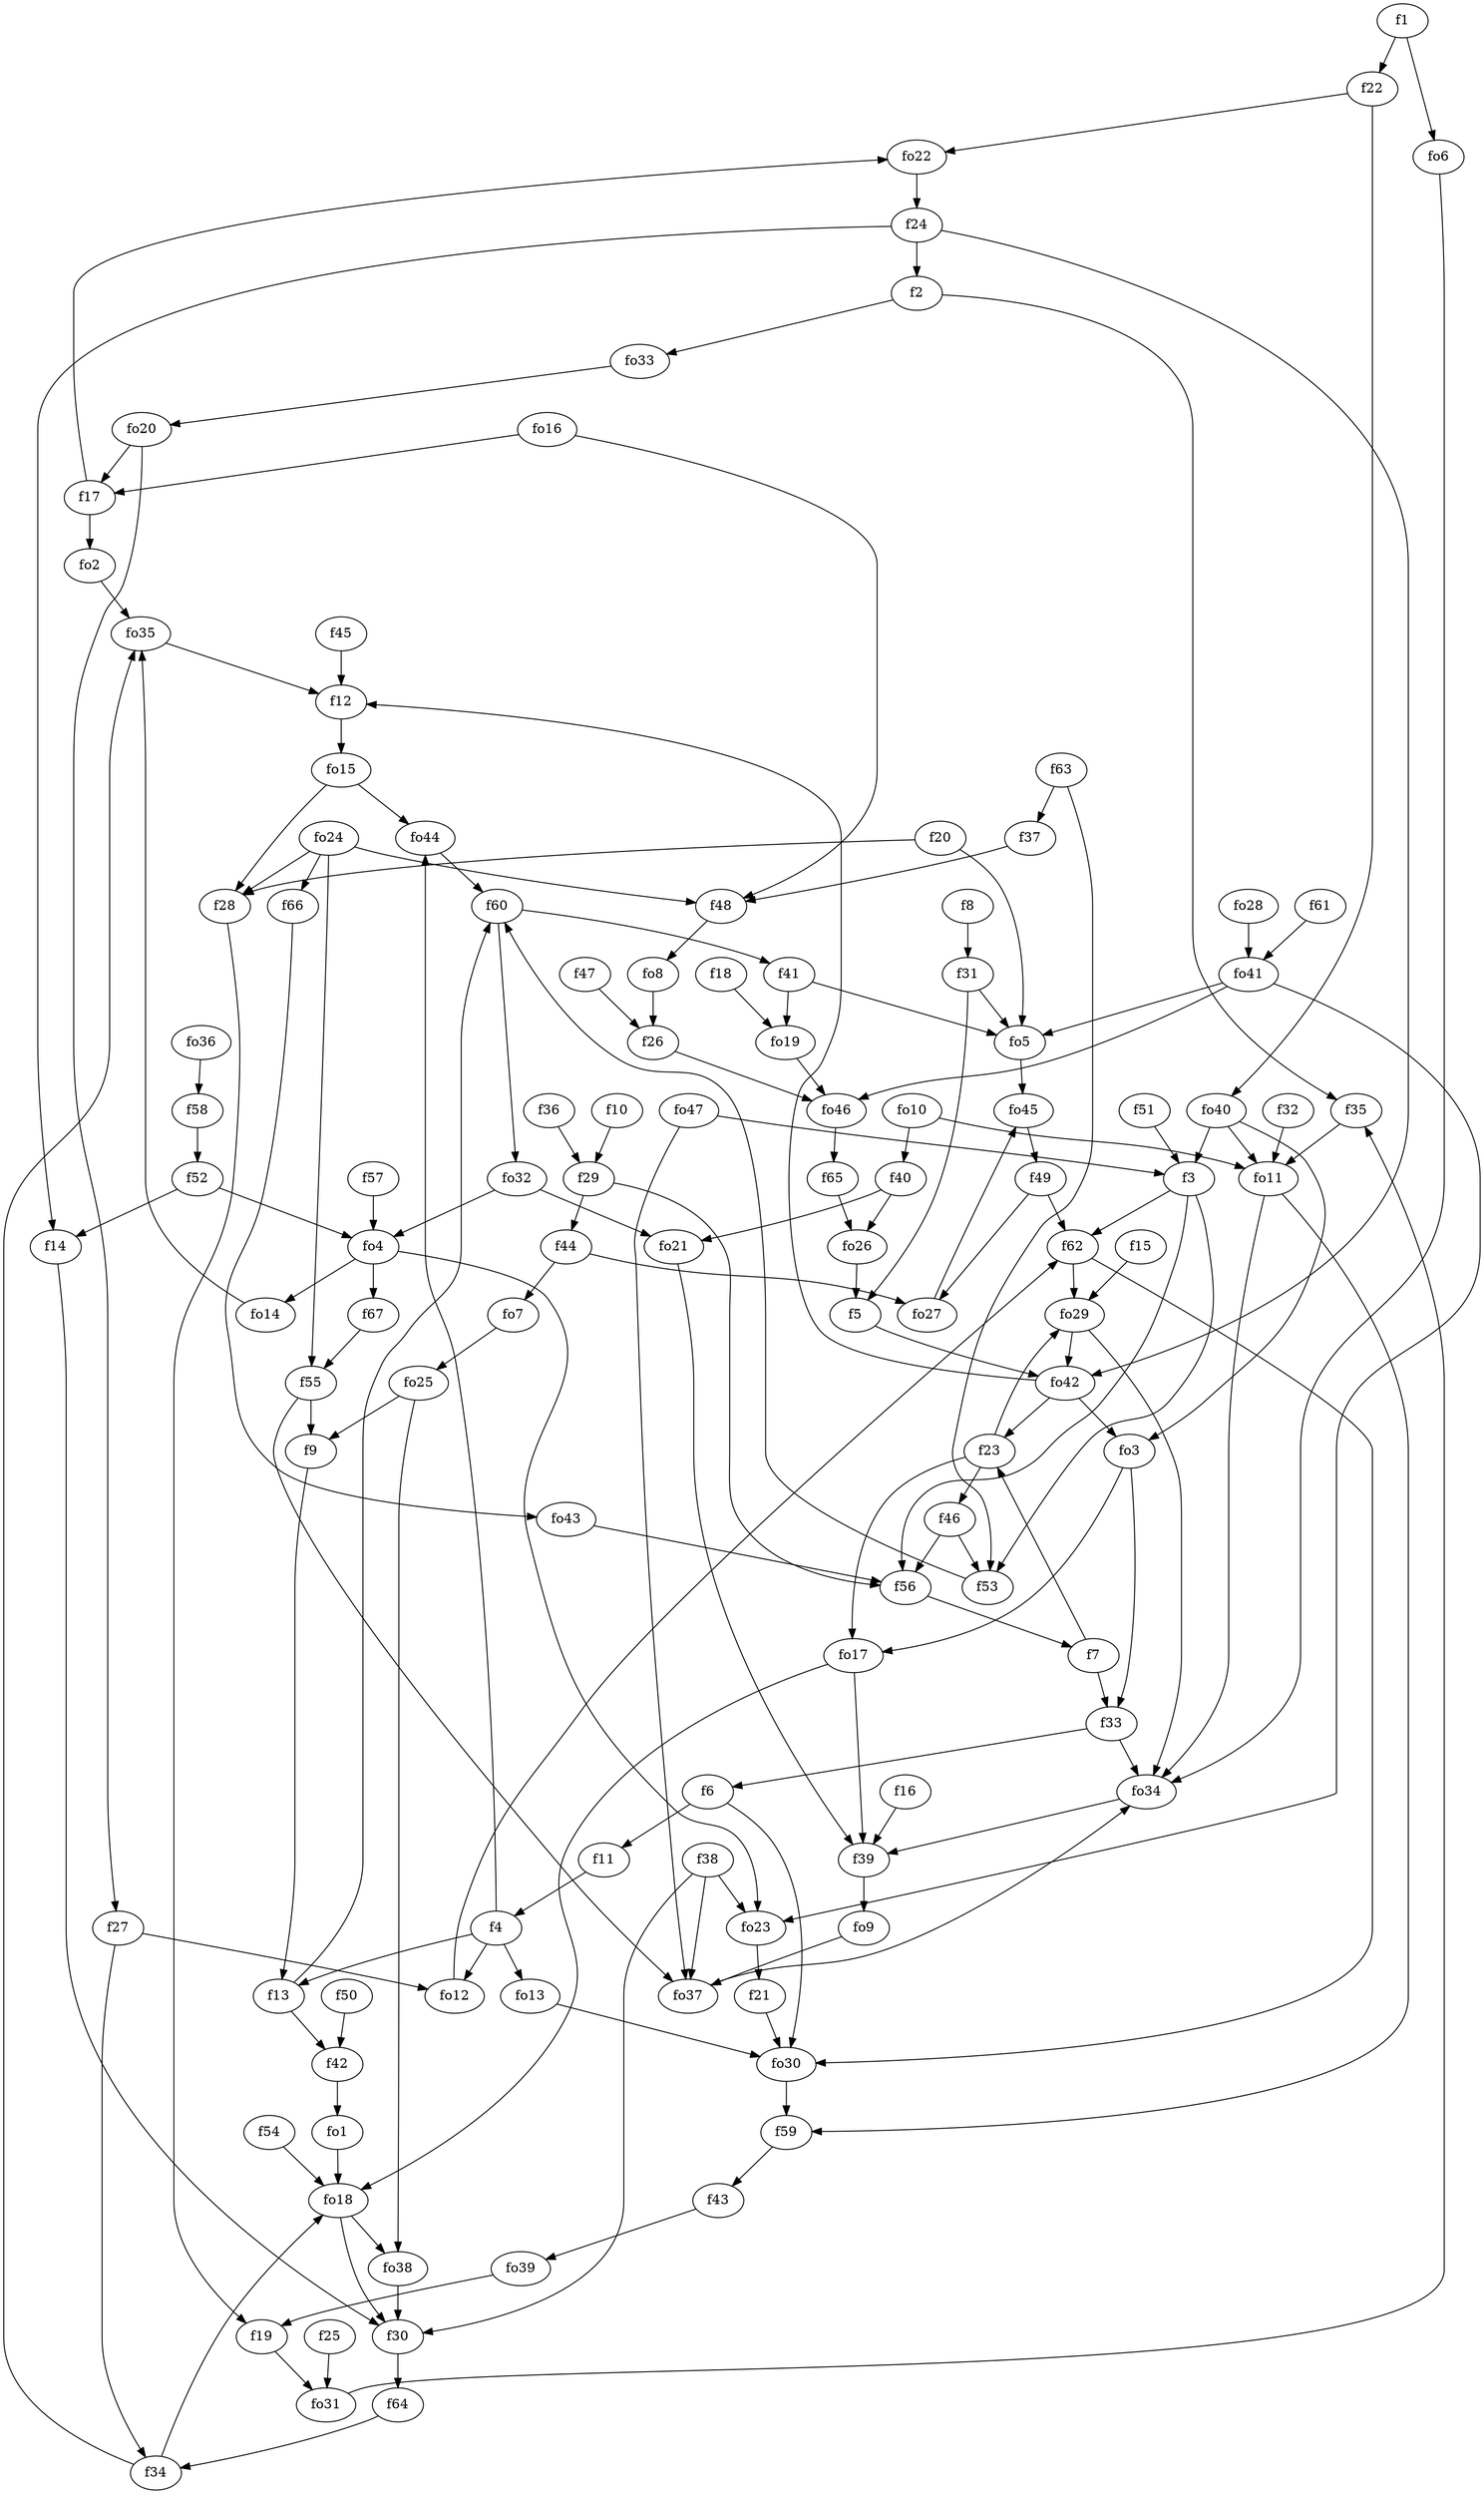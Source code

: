 strict digraph  {
f1;
f2;
f3;
f4;
f5;
f6;
f7;
f8;
f9;
f10;
f11;
f12;
f13;
f14;
f15;
f16;
f17;
f18;
f19;
f20;
f21;
f22;
f23;
f24;
f25;
f26;
f27;
f28;
f29;
f30;
f31;
f32;
f33;
f34;
f35;
f36;
f37;
f38;
f39;
f40;
f41;
f42;
f43;
f44;
f45;
f46;
f47;
f48;
f49;
f50;
f51;
f52;
f53;
f54;
f55;
f56;
f57;
f58;
f59;
f60;
f61;
f62;
f63;
f64;
f65;
f66;
f67;
fo1;
fo2;
fo3;
fo4;
fo5;
fo6;
fo7;
fo8;
fo9;
fo10;
fo11;
fo12;
fo13;
fo14;
fo15;
fo16;
fo17;
fo18;
fo19;
fo20;
fo21;
fo22;
fo23;
fo24;
fo25;
fo26;
fo27;
fo28;
fo29;
fo30;
fo31;
fo32;
fo33;
fo34;
fo35;
fo36;
fo37;
fo38;
fo39;
fo40;
fo41;
fo42;
fo43;
fo44;
fo45;
fo46;
fo47;
f1 -> fo6  [weight=2];
f1 -> f22  [weight=2];
f2 -> f35  [weight=2];
f2 -> fo33  [weight=2];
f3 -> f53  [weight=2];
f3 -> f62  [weight=2];
f3 -> f56  [weight=2];
f4 -> f13  [weight=2];
f4 -> fo13  [weight=2];
f4 -> fo44  [weight=2];
f4 -> fo12  [weight=2];
f5 -> fo42  [weight=2];
f6 -> f11  [weight=2];
f6 -> fo30  [weight=2];
f7 -> f33  [weight=2];
f7 -> f23  [weight=2];
f8 -> f31  [weight=2];
f9 -> f13  [weight=2];
f10 -> f29  [weight=2];
f11 -> f4  [weight=2];
f12 -> fo15  [weight=2];
f13 -> f60  [weight=2];
f13 -> f42  [weight=2];
f14 -> f30  [weight=2];
f15 -> fo29  [weight=2];
f16 -> f39  [weight=2];
f17 -> fo2  [weight=2];
f17 -> fo22  [weight=2];
f18 -> fo19  [weight=2];
f19 -> fo31  [weight=2];
f20 -> f28  [weight=2];
f20 -> fo5  [weight=2];
f21 -> fo30  [weight=2];
f22 -> fo22  [weight=2];
f22 -> fo40  [weight=2];
f23 -> fo17  [weight=2];
f23 -> fo29  [weight=2];
f23 -> f46  [weight=2];
f24 -> f14  [weight=2];
f24 -> f2  [weight=2];
f24 -> fo42  [weight=2];
f25 -> fo31  [weight=2];
f26 -> fo46  [weight=2];
f27 -> f34  [weight=2];
f27 -> fo12  [weight=2];
f28 -> f19  [weight=2];
f29 -> f56  [weight=2];
f29 -> f44  [weight=2];
f30 -> f64  [weight=2];
f31 -> fo5  [weight=2];
f31 -> f5  [weight=2];
f32 -> fo11  [weight=2];
f33 -> fo34  [weight=2];
f33 -> f6  [weight=2];
f34 -> fo18  [weight=2];
f34 -> fo35  [weight=2];
f35 -> fo11  [weight=2];
f36 -> f29  [weight=2];
f37 -> f48  [weight=2];
f38 -> f30  [weight=2];
f38 -> fo37  [weight=2];
f38 -> fo23  [weight=2];
f39 -> fo9  [weight=2];
f40 -> fo26  [weight=2];
f40 -> fo21  [weight=2];
f41 -> fo5  [weight=2];
f41 -> fo19  [weight=2];
f42 -> fo1  [weight=2];
f43 -> fo39  [weight=2];
f44 -> fo27  [weight=2];
f44 -> fo7  [weight=2];
f45 -> f12  [weight=2];
f46 -> f53  [weight=2];
f46 -> f56  [weight=2];
f47 -> f26  [weight=2];
f48 -> fo8  [weight=2];
f49 -> f62  [weight=2];
f49 -> fo27  [weight=2];
f50 -> f42  [weight=2];
f51 -> f3  [weight=2];
f52 -> f14  [weight=2];
f52 -> fo4  [weight=2];
f53 -> f60  [weight=2];
f54 -> fo18  [weight=2];
f55 -> f9  [weight=2];
f55 -> fo37  [weight=2];
f56 -> f7  [weight=2];
f57 -> fo4  [weight=2];
f58 -> f52  [weight=2];
f59 -> f43  [weight=2];
f60 -> fo32  [weight=2];
f60 -> f41  [weight=2];
f61 -> fo41  [weight=2];
f62 -> fo29  [weight=2];
f62 -> fo30  [weight=2];
f63 -> f53  [weight=2];
f63 -> f37  [weight=2];
f64 -> f34  [weight=2];
f65 -> fo26  [weight=2];
f66 -> fo43  [weight=2];
f67 -> f55  [weight=2];
fo1 -> fo18  [weight=2];
fo2 -> fo35  [weight=2];
fo3 -> fo17  [weight=2];
fo3 -> f33  [weight=2];
fo4 -> fo14  [weight=2];
fo4 -> fo23  [weight=2];
fo4 -> f67  [weight=2];
fo5 -> fo45  [weight=2];
fo6 -> fo34  [weight=2];
fo7 -> fo25  [weight=2];
fo8 -> f26  [weight=2];
fo9 -> fo37  [weight=2];
fo10 -> fo11  [weight=2];
fo10 -> f40  [weight=2];
fo11 -> fo34  [weight=2];
fo11 -> f59  [weight=2];
fo12 -> f62  [weight=2];
fo13 -> fo30  [weight=2];
fo14 -> fo35  [weight=2];
fo15 -> fo44  [weight=2];
fo15 -> f28  [weight=2];
fo16 -> f48  [weight=2];
fo16 -> f17  [weight=2];
fo17 -> f39  [weight=2];
fo17 -> fo18  [weight=2];
fo18 -> f30  [weight=2];
fo18 -> fo38  [weight=2];
fo19 -> fo46  [weight=2];
fo20 -> f27  [weight=2];
fo20 -> f17  [weight=2];
fo21 -> f39  [weight=2];
fo22 -> f24  [weight=2];
fo23 -> f21  [weight=2];
fo24 -> f28  [weight=2];
fo24 -> f48  [weight=2];
fo24 -> f66  [weight=2];
fo24 -> f55  [weight=2];
fo25 -> f9  [weight=2];
fo25 -> fo38  [weight=2];
fo26 -> f5  [weight=2];
fo27 -> fo45  [weight=2];
fo28 -> fo41  [weight=2];
fo29 -> fo34  [weight=2];
fo29 -> fo42  [weight=2];
fo30 -> f59  [weight=2];
fo31 -> f35  [weight=2];
fo32 -> fo4  [weight=2];
fo32 -> fo21  [weight=2];
fo33 -> fo20  [weight=2];
fo34 -> f39  [weight=2];
fo35 -> f12  [weight=2];
fo36 -> f58  [weight=2];
fo37 -> fo34  [weight=2];
fo38 -> f30  [weight=2];
fo39 -> f19  [weight=2];
fo40 -> f3  [weight=2];
fo40 -> fo11  [weight=2];
fo40 -> fo3  [weight=2];
fo41 -> fo5  [weight=2];
fo41 -> fo23  [weight=2];
fo41 -> fo46  [weight=2];
fo42 -> f23  [weight=2];
fo42 -> fo3  [weight=2];
fo42 -> f12  [weight=2];
fo43 -> f56  [weight=2];
fo44 -> f60  [weight=2];
fo45 -> f49  [weight=2];
fo46 -> f65  [weight=2];
fo47 -> fo37  [weight=2];
fo47 -> f3  [weight=2];
}
